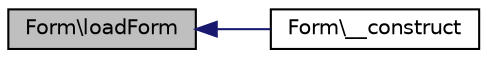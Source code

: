digraph G
{
  edge [fontname="Helvetica",fontsize="10",labelfontname="Helvetica",labelfontsize="10"];
  node [fontname="Helvetica",fontsize="10",shape=record];
  rankdir="LR";
  Node1 [label="Form\\loadForm",height=0.2,width=0.4,color="black", fillcolor="grey75", style="filled" fontcolor="black"];
  Node1 -> Node2 [dir="back",color="midnightblue",fontsize="10",style="solid",fontname="Helvetica"];
  Node2 [label="Form\\__construct",height=0.2,width=0.4,color="black", fillcolor="white", style="filled",URL="$classForm.html#a8a59e8cadc476d35897d7a6869572f97",tooltip="Constructor, reads default config values."];
}
